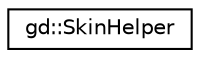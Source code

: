 digraph "Graphical Class Hierarchy"
{
  edge [fontname="Helvetica",fontsize="10",labelfontname="Helvetica",labelfontsize="10"];
  node [fontname="Helvetica",fontsize="10",shape=record];
  rankdir="LR";
  Node1 [label="gd::SkinHelper",height=0.2,width=0.4,color="black", fillcolor="white", style="filled",URL="$classgd_1_1_skin_helper.html",tooltip="Provide tool functions to easily apply the current skin or theme to controls supporting it..."];
}
